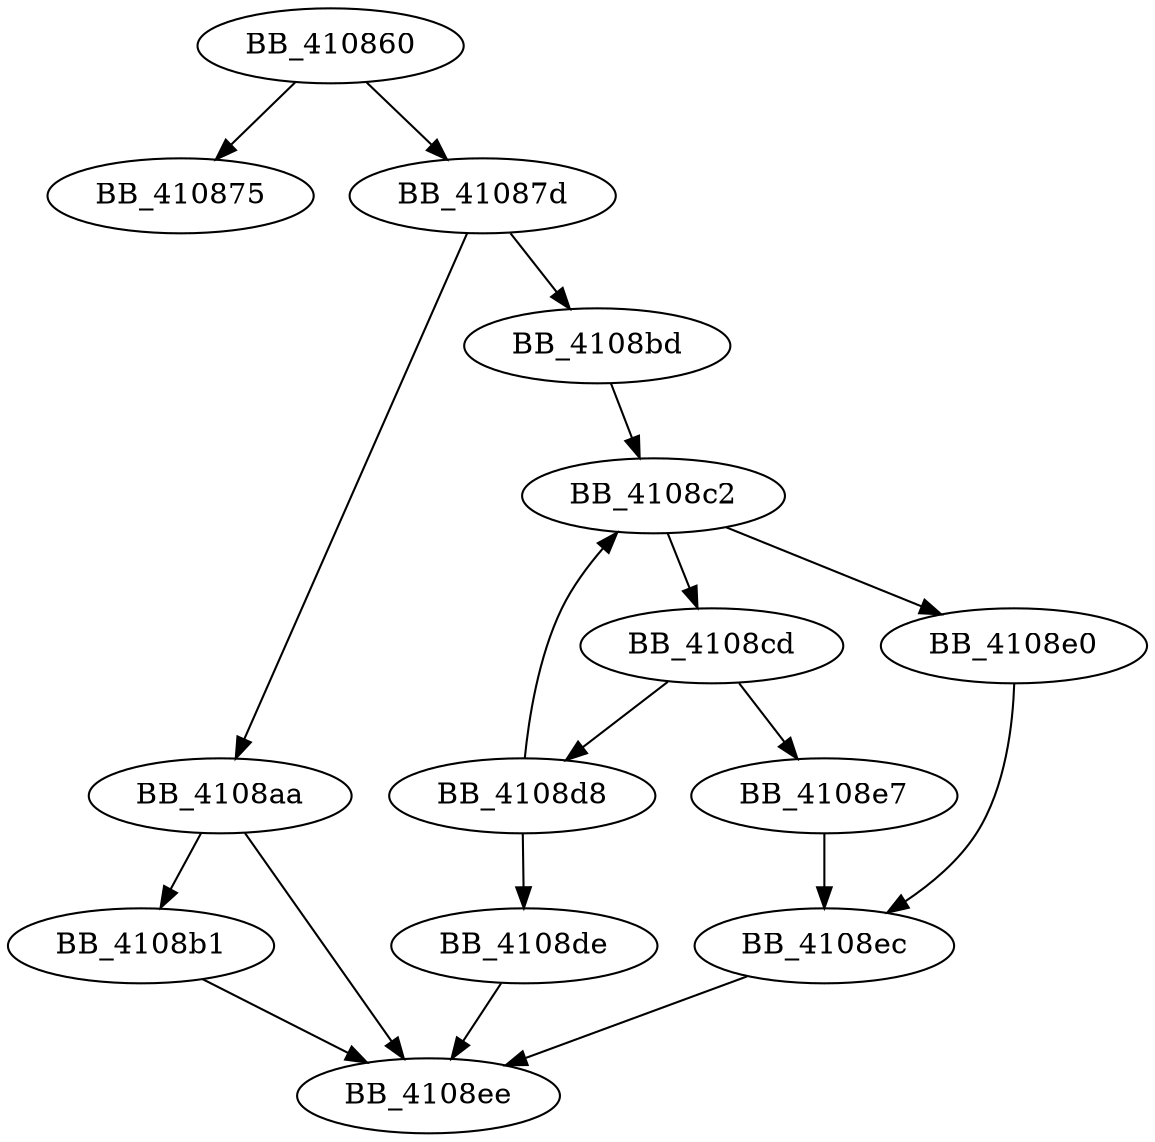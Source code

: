DiGraph sub_410860{
BB_410860->BB_410875
BB_410860->BB_41087d
BB_41087d->BB_4108aa
BB_41087d->BB_4108bd
BB_4108aa->BB_4108b1
BB_4108aa->BB_4108ee
BB_4108b1->BB_4108ee
BB_4108bd->BB_4108c2
BB_4108c2->BB_4108cd
BB_4108c2->BB_4108e0
BB_4108cd->BB_4108d8
BB_4108cd->BB_4108e7
BB_4108d8->BB_4108c2
BB_4108d8->BB_4108de
BB_4108de->BB_4108ee
BB_4108e0->BB_4108ec
BB_4108e7->BB_4108ec
BB_4108ec->BB_4108ee
}
